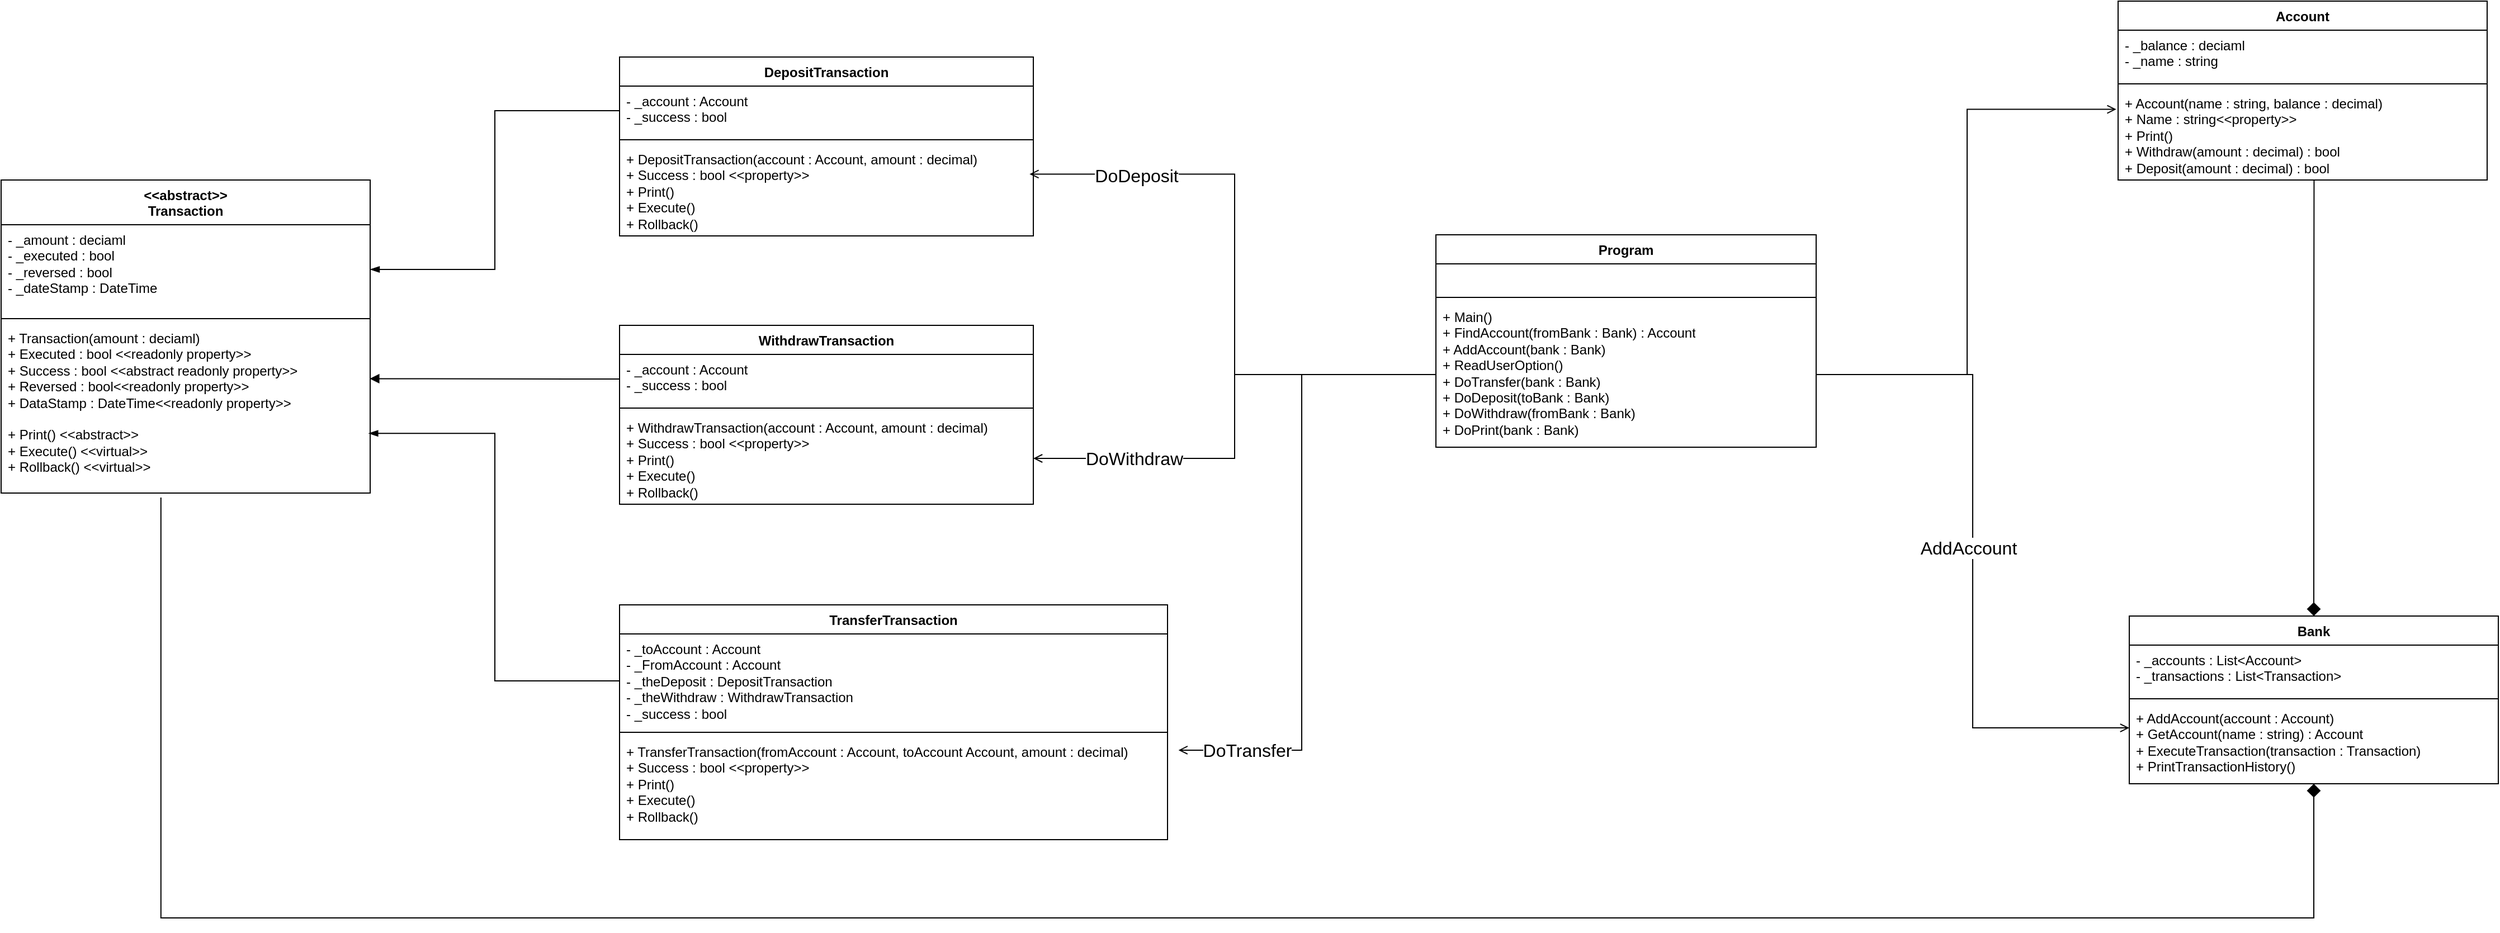 <mxfile version="24.7.8">
  <diagram name="Page-1" id="ZKMSozs6C3TS06lemmrx">
    <mxGraphModel dx="2780" dy="1013" grid="1" gridSize="10" guides="1" tooltips="1" connect="1" arrows="1" fold="1" page="1" pageScale="1" pageWidth="827" pageHeight="1169" math="0" shadow="0">
      <root>
        <mxCell id="0" />
        <mxCell id="1" parent="0" />
        <mxCell id="hdjxA7xfp_-qjUZ7qCTK-1" value="Program" style="swimlane;fontStyle=1;align=center;verticalAlign=top;childLayout=stackLayout;horizontal=1;startSize=26;horizontalStack=0;resizeParent=1;resizeParentMax=0;resizeLast=0;collapsible=1;marginBottom=0;whiteSpace=wrap;html=1;" parent="1" vertex="1">
          <mxGeometry x="870" y="919" width="340" height="190" as="geometry" />
        </mxCell>
        <mxCell id="hdjxA7xfp_-qjUZ7qCTK-2" value="&amp;nbsp;" style="text;strokeColor=none;fillColor=none;align=left;verticalAlign=top;spacingLeft=4;spacingRight=4;overflow=hidden;rotatable=0;points=[[0,0.5],[1,0.5]];portConstraint=eastwest;whiteSpace=wrap;html=1;" parent="hdjxA7xfp_-qjUZ7qCTK-1" vertex="1">
          <mxGeometry y="26" width="340" height="26" as="geometry" />
        </mxCell>
        <mxCell id="hdjxA7xfp_-qjUZ7qCTK-3" value="" style="line;strokeWidth=1;fillColor=none;align=left;verticalAlign=middle;spacingTop=-1;spacingLeft=3;spacingRight=3;rotatable=0;labelPosition=right;points=[];portConstraint=eastwest;strokeColor=inherit;" parent="hdjxA7xfp_-qjUZ7qCTK-1" vertex="1">
          <mxGeometry y="52" width="340" height="8" as="geometry" />
        </mxCell>
        <mxCell id="hdjxA7xfp_-qjUZ7qCTK-4" value="+ Main()&lt;div&gt;+ FindAccount(fromBank : Bank) : Account&lt;/div&gt;&lt;div&gt;+ AddAccount(bank : Bank)&lt;/div&gt;&lt;div&gt;+ ReadUserOption()&lt;/div&gt;&lt;div&gt;+ DoTransfer(bank : Bank)&lt;/div&gt;&lt;div&gt;+ DoDeposit(toBank : Bank)&lt;/div&gt;&lt;div&gt;+ DoWithdraw(fromBank : Bank)&lt;/div&gt;&lt;div&gt;+ DoPrint(bank : Bank)&lt;/div&gt;&lt;div&gt;&lt;br&gt;&lt;/div&gt;" style="text;strokeColor=none;fillColor=none;align=left;verticalAlign=top;spacingLeft=4;spacingRight=4;overflow=hidden;rotatable=0;points=[[0,0.5],[1,0.5]];portConstraint=eastwest;whiteSpace=wrap;html=1;" parent="hdjxA7xfp_-qjUZ7qCTK-1" vertex="1">
          <mxGeometry y="60" width="340" height="130" as="geometry" />
        </mxCell>
        <mxCell id="hdjxA7xfp_-qjUZ7qCTK-5" value="Account" style="swimlane;fontStyle=1;align=center;verticalAlign=top;childLayout=stackLayout;horizontal=1;startSize=26;horizontalStack=0;resizeParent=1;resizeParentMax=0;resizeLast=0;collapsible=1;marginBottom=0;whiteSpace=wrap;html=1;" parent="1" vertex="1">
          <mxGeometry x="1480" y="710" width="330" height="160" as="geometry" />
        </mxCell>
        <mxCell id="hdjxA7xfp_-qjUZ7qCTK-6" value="- _balance : deciaml&lt;div&gt;- _name : string&lt;/div&gt;" style="text;strokeColor=none;fillColor=none;align=left;verticalAlign=top;spacingLeft=4;spacingRight=4;overflow=hidden;rotatable=0;points=[[0,0.5],[1,0.5]];portConstraint=eastwest;whiteSpace=wrap;html=1;" parent="hdjxA7xfp_-qjUZ7qCTK-5" vertex="1">
          <mxGeometry y="26" width="330" height="44" as="geometry" />
        </mxCell>
        <mxCell id="hdjxA7xfp_-qjUZ7qCTK-7" value="" style="line;strokeWidth=1;fillColor=none;align=left;verticalAlign=middle;spacingTop=-1;spacingLeft=3;spacingRight=3;rotatable=0;labelPosition=right;points=[];portConstraint=eastwest;strokeColor=inherit;" parent="hdjxA7xfp_-qjUZ7qCTK-5" vertex="1">
          <mxGeometry y="70" width="330" height="8" as="geometry" />
        </mxCell>
        <mxCell id="hdjxA7xfp_-qjUZ7qCTK-8" value="+ Account(name : string, balance : decimal)&lt;div&gt;+ Name : string&amp;lt;&amp;lt;property&amp;gt;&amp;gt;&lt;/div&gt;&lt;div&gt;+ Print()&lt;/div&gt;&lt;div&gt;+ Withdraw(amount : decimal) : bool&lt;/div&gt;&lt;div&gt;+ Deposit(amount : decimal) : bool&lt;/div&gt;" style="text;strokeColor=none;fillColor=none;align=left;verticalAlign=top;spacingLeft=4;spacingRight=4;overflow=hidden;rotatable=0;points=[[0,0.5],[1,0.5]];portConstraint=eastwest;whiteSpace=wrap;html=1;" parent="hdjxA7xfp_-qjUZ7qCTK-5" vertex="1">
          <mxGeometry y="78" width="330" height="82" as="geometry" />
        </mxCell>
        <mxCell id="4W3P1GkmUXlb1_qf7TiF-18" style="edgeStyle=orthogonalEdgeStyle;rounded=0;orthogonalLoop=1;jettySize=auto;html=1;entryX=0.531;entryY=0.995;entryDx=0;entryDy=0;entryPerimeter=0;endArrow=none;endFill=0;startArrow=diamond;startFill=1;strokeWidth=1;startSize=10;" parent="1" source="hdjxA7xfp_-qjUZ7qCTK-9" target="hdjxA7xfp_-qjUZ7qCTK-8" edge="1">
          <mxGeometry relative="1" as="geometry">
            <mxPoint x="1655" y="880" as="targetPoint" />
          </mxGeometry>
        </mxCell>
        <mxCell id="hdjxA7xfp_-qjUZ7qCTK-9" value="Bank" style="swimlane;fontStyle=1;align=center;verticalAlign=top;childLayout=stackLayout;horizontal=1;startSize=26;horizontalStack=0;resizeParent=1;resizeParentMax=0;resizeLast=0;collapsible=1;marginBottom=0;whiteSpace=wrap;html=1;" parent="1" vertex="1">
          <mxGeometry x="1490" y="1260" width="330" height="150" as="geometry" />
        </mxCell>
        <mxCell id="hdjxA7xfp_-qjUZ7qCTK-10" value="- _accounts : List&amp;lt;Account&amp;gt;&lt;div&gt;- _transactions : List&amp;lt;Transaction&amp;gt;&lt;/div&gt;" style="text;strokeColor=none;fillColor=none;align=left;verticalAlign=top;spacingLeft=4;spacingRight=4;overflow=hidden;rotatable=0;points=[[0,0.5],[1,0.5]];portConstraint=eastwest;whiteSpace=wrap;html=1;" parent="hdjxA7xfp_-qjUZ7qCTK-9" vertex="1">
          <mxGeometry y="26" width="330" height="44" as="geometry" />
        </mxCell>
        <mxCell id="hdjxA7xfp_-qjUZ7qCTK-11" value="" style="line;strokeWidth=1;fillColor=none;align=left;verticalAlign=middle;spacingTop=-1;spacingLeft=3;spacingRight=3;rotatable=0;labelPosition=right;points=[];portConstraint=eastwest;strokeColor=inherit;" parent="hdjxA7xfp_-qjUZ7qCTK-9" vertex="1">
          <mxGeometry y="70" width="330" height="8" as="geometry" />
        </mxCell>
        <mxCell id="hdjxA7xfp_-qjUZ7qCTK-12" value="+ AddAccount(account : Account)&lt;div&gt;+ GetAccount(name : string) : Account&lt;/div&gt;&lt;div&gt;+ ExecuteTransaction(transaction : Transaction)&lt;/div&gt;&lt;div&gt;+ PrintTransactionHistory()&lt;/div&gt;" style="text;strokeColor=none;fillColor=none;align=left;verticalAlign=top;spacingLeft=4;spacingRight=4;overflow=hidden;rotatable=0;points=[[0,0.5],[1,0.5]];portConstraint=eastwest;whiteSpace=wrap;html=1;" parent="hdjxA7xfp_-qjUZ7qCTK-9" vertex="1">
          <mxGeometry y="78" width="330" height="72" as="geometry" />
        </mxCell>
        <mxCell id="hdjxA7xfp_-qjUZ7qCTK-13" value="&lt;div&gt;&amp;lt;&amp;lt;abstract&amp;gt;&amp;gt;&lt;/div&gt;Transaction" style="swimlane;fontStyle=1;align=center;verticalAlign=top;childLayout=stackLayout;horizontal=1;startSize=40;horizontalStack=0;resizeParent=1;resizeParentMax=0;resizeLast=0;collapsible=1;marginBottom=0;whiteSpace=wrap;html=1;" parent="1" vertex="1">
          <mxGeometry x="-413" y="870" width="330" height="280" as="geometry" />
        </mxCell>
        <mxCell id="hdjxA7xfp_-qjUZ7qCTK-14" value="- _amount : deciaml&lt;div&gt;- _executed : bool&lt;/div&gt;&lt;div&gt;- _reversed : bool&lt;/div&gt;&lt;div&gt;- _dateStamp : DateTime&lt;/div&gt;" style="text;strokeColor=none;fillColor=none;align=left;verticalAlign=top;spacingLeft=4;spacingRight=4;overflow=hidden;rotatable=0;points=[[0,0.5],[1,0.5]];portConstraint=eastwest;whiteSpace=wrap;html=1;" parent="hdjxA7xfp_-qjUZ7qCTK-13" vertex="1">
          <mxGeometry y="40" width="330" height="80" as="geometry" />
        </mxCell>
        <mxCell id="hdjxA7xfp_-qjUZ7qCTK-15" value="" style="line;strokeWidth=1;fillColor=none;align=left;verticalAlign=middle;spacingTop=-1;spacingLeft=3;spacingRight=3;rotatable=0;labelPosition=right;points=[];portConstraint=eastwest;strokeColor=inherit;" parent="hdjxA7xfp_-qjUZ7qCTK-13" vertex="1">
          <mxGeometry y="120" width="330" height="8" as="geometry" />
        </mxCell>
        <mxCell id="hdjxA7xfp_-qjUZ7qCTK-16" value="+ Transaction(amount : deciaml)&lt;div&gt;+ Executed : bool &amp;lt;&amp;lt;readonly property&amp;gt;&amp;gt;&lt;/div&gt;&lt;div&gt;+ Success : bool &amp;lt;&amp;lt;abstract readonly property&amp;gt;&amp;gt;&lt;/div&gt;&lt;div&gt;+ Reversed : bool&amp;lt;&amp;lt;readonly property&amp;gt;&amp;gt;&lt;/div&gt;&lt;div&gt;+ DataStamp : DateTime&amp;lt;&amp;lt;readonly property&amp;gt;&amp;gt;&lt;/div&gt;&lt;div&gt;&lt;br&gt;&lt;/div&gt;&lt;div&gt;+ Print() &amp;lt;&amp;lt;abstract&amp;gt;&amp;gt;&lt;/div&gt;&lt;div&gt;+ Execute() &amp;lt;&amp;lt;virtual&amp;gt;&amp;gt;&lt;/div&gt;&lt;div&gt;+ Rollback() &amp;lt;&amp;lt;virtual&amp;gt;&amp;gt;&lt;/div&gt;&lt;div&gt;&lt;br&gt;&lt;/div&gt;&lt;div&gt;&lt;br&gt;&lt;/div&gt;" style="text;strokeColor=none;fillColor=none;align=left;verticalAlign=top;spacingLeft=4;spacingRight=4;overflow=hidden;rotatable=0;points=[[0,0.5],[1,0.5]];portConstraint=eastwest;whiteSpace=wrap;html=1;" parent="hdjxA7xfp_-qjUZ7qCTK-13" vertex="1">
          <mxGeometry y="128" width="330" height="152" as="geometry" />
        </mxCell>
        <mxCell id="4W3P1GkmUXlb1_qf7TiF-1" value="DepositTransaction" style="swimlane;fontStyle=1;align=center;verticalAlign=top;childLayout=stackLayout;horizontal=1;startSize=26;horizontalStack=0;resizeParent=1;resizeParentMax=0;resizeLast=0;collapsible=1;marginBottom=0;whiteSpace=wrap;html=1;" parent="1" vertex="1">
          <mxGeometry x="140" y="760" width="370" height="160" as="geometry" />
        </mxCell>
        <mxCell id="4W3P1GkmUXlb1_qf7TiF-2" value="- _account : Account&lt;div&gt;- _success : bool&lt;/div&gt;" style="text;strokeColor=none;fillColor=none;align=left;verticalAlign=top;spacingLeft=4;spacingRight=4;overflow=hidden;rotatable=0;points=[[0,0.5],[1,0.5]];portConstraint=eastwest;whiteSpace=wrap;html=1;" parent="4W3P1GkmUXlb1_qf7TiF-1" vertex="1">
          <mxGeometry y="26" width="370" height="44" as="geometry" />
        </mxCell>
        <mxCell id="4W3P1GkmUXlb1_qf7TiF-3" value="" style="line;strokeWidth=1;fillColor=none;align=left;verticalAlign=middle;spacingTop=-1;spacingLeft=3;spacingRight=3;rotatable=0;labelPosition=right;points=[];portConstraint=eastwest;strokeColor=inherit;" parent="4W3P1GkmUXlb1_qf7TiF-1" vertex="1">
          <mxGeometry y="70" width="370" height="8" as="geometry" />
        </mxCell>
        <mxCell id="4W3P1GkmUXlb1_qf7TiF-4" value="+ DepositTransaction(account : Account, amount : decimal)&lt;div&gt;+ Success : bool &amp;lt;&amp;lt;property&amp;gt;&amp;gt;&lt;/div&gt;&lt;div&gt;+ Print()&lt;/div&gt;&lt;div&gt;+ Execute()&lt;/div&gt;&lt;div&gt;+ Rollback()&lt;/div&gt;" style="text;strokeColor=none;fillColor=none;align=left;verticalAlign=top;spacingLeft=4;spacingRight=4;overflow=hidden;rotatable=0;points=[[0,0.5],[1,0.5]];portConstraint=eastwest;whiteSpace=wrap;html=1;" parent="4W3P1GkmUXlb1_qf7TiF-1" vertex="1">
          <mxGeometry y="78" width="370" height="82" as="geometry" />
        </mxCell>
        <mxCell id="4W3P1GkmUXlb1_qf7TiF-5" value="WithdrawTransaction" style="swimlane;fontStyle=1;align=center;verticalAlign=top;childLayout=stackLayout;horizontal=1;startSize=26;horizontalStack=0;resizeParent=1;resizeParentMax=0;resizeLast=0;collapsible=1;marginBottom=0;whiteSpace=wrap;html=1;" parent="1" vertex="1">
          <mxGeometry x="140" y="1000" width="370" height="160" as="geometry" />
        </mxCell>
        <mxCell id="4W3P1GkmUXlb1_qf7TiF-6" value="- _account : Account&lt;div&gt;- _success : bool&lt;/div&gt;" style="text;strokeColor=none;fillColor=none;align=left;verticalAlign=top;spacingLeft=4;spacingRight=4;overflow=hidden;rotatable=0;points=[[0,0.5],[1,0.5]];portConstraint=eastwest;whiteSpace=wrap;html=1;" parent="4W3P1GkmUXlb1_qf7TiF-5" vertex="1">
          <mxGeometry y="26" width="370" height="44" as="geometry" />
        </mxCell>
        <mxCell id="4W3P1GkmUXlb1_qf7TiF-7" value="" style="line;strokeWidth=1;fillColor=none;align=left;verticalAlign=middle;spacingTop=-1;spacingLeft=3;spacingRight=3;rotatable=0;labelPosition=right;points=[];portConstraint=eastwest;strokeColor=inherit;" parent="4W3P1GkmUXlb1_qf7TiF-5" vertex="1">
          <mxGeometry y="70" width="370" height="8" as="geometry" />
        </mxCell>
        <mxCell id="4W3P1GkmUXlb1_qf7TiF-8" value="+ WithdrawTransaction(account : Account, amount : decimal)&lt;div&gt;+ Success : bool &amp;lt;&amp;lt;property&amp;gt;&amp;gt;&lt;/div&gt;&lt;div&gt;+ Print()&lt;/div&gt;&lt;div&gt;+ Execute()&lt;/div&gt;&lt;div&gt;+ Rollback()&lt;/div&gt;" style="text;strokeColor=none;fillColor=none;align=left;verticalAlign=top;spacingLeft=4;spacingRight=4;overflow=hidden;rotatable=0;points=[[0,0.5],[1,0.5]];portConstraint=eastwest;whiteSpace=wrap;html=1;" parent="4W3P1GkmUXlb1_qf7TiF-5" vertex="1">
          <mxGeometry y="78" width="370" height="82" as="geometry" />
        </mxCell>
        <mxCell id="4W3P1GkmUXlb1_qf7TiF-9" value="TransferTransaction" style="swimlane;fontStyle=1;align=center;verticalAlign=top;childLayout=stackLayout;horizontal=1;startSize=26;horizontalStack=0;resizeParent=1;resizeParentMax=0;resizeLast=0;collapsible=1;marginBottom=0;whiteSpace=wrap;html=1;" parent="1" vertex="1">
          <mxGeometry x="140" y="1250" width="490" height="210" as="geometry" />
        </mxCell>
        <mxCell id="4W3P1GkmUXlb1_qf7TiF-10" value="- _toAccount : Account&lt;div&gt;- _FromAccount : Account&lt;br&gt;&lt;div&gt;- _theDeposit : DepositTransaction&lt;/div&gt;&lt;/div&gt;&lt;div&gt;- _theWithdraw : WithdrawTransaction&lt;/div&gt;&lt;div&gt;- _success : bool&lt;/div&gt;" style="text;strokeColor=none;fillColor=none;align=left;verticalAlign=top;spacingLeft=4;spacingRight=4;overflow=hidden;rotatable=0;points=[[0,0.5],[1,0.5]];portConstraint=eastwest;whiteSpace=wrap;html=1;" parent="4W3P1GkmUXlb1_qf7TiF-9" vertex="1">
          <mxGeometry y="26" width="490" height="84" as="geometry" />
        </mxCell>
        <mxCell id="4W3P1GkmUXlb1_qf7TiF-11" value="" style="line;strokeWidth=1;fillColor=none;align=left;verticalAlign=middle;spacingTop=-1;spacingLeft=3;spacingRight=3;rotatable=0;labelPosition=right;points=[];portConstraint=eastwest;strokeColor=inherit;" parent="4W3P1GkmUXlb1_qf7TiF-9" vertex="1">
          <mxGeometry y="110" width="490" height="8" as="geometry" />
        </mxCell>
        <mxCell id="4W3P1GkmUXlb1_qf7TiF-12" value="+ TransferTransaction(fromAccount : Account, toAccount Account, amount : decimal)&lt;div&gt;+ Success : bool &amp;lt;&amp;lt;property&amp;gt;&amp;gt;&lt;/div&gt;&lt;div&gt;+ Print()&lt;/div&gt;&lt;div&gt;+ Execute()&lt;/div&gt;&lt;div&gt;+ Rollback()&lt;/div&gt;" style="text;strokeColor=none;fillColor=none;align=left;verticalAlign=top;spacingLeft=4;spacingRight=4;overflow=hidden;rotatable=0;points=[[0,0.5],[1,0.5]];portConstraint=eastwest;whiteSpace=wrap;html=1;" parent="4W3P1GkmUXlb1_qf7TiF-9" vertex="1">
          <mxGeometry y="118" width="490" height="92" as="geometry" />
        </mxCell>
        <mxCell id="4W3P1GkmUXlb1_qf7TiF-13" style="edgeStyle=orthogonalEdgeStyle;rounded=0;orthogonalLoop=1;jettySize=auto;html=1;entryX=-0.005;entryY=0.229;entryDx=0;entryDy=0;entryPerimeter=0;endArrow=open;endFill=0;" parent="1" source="hdjxA7xfp_-qjUZ7qCTK-4" target="hdjxA7xfp_-qjUZ7qCTK-8" edge="1">
          <mxGeometry relative="1" as="geometry" />
        </mxCell>
        <mxCell id="4W3P1GkmUXlb1_qf7TiF-14" style="edgeStyle=orthogonalEdgeStyle;rounded=0;orthogonalLoop=1;jettySize=auto;html=1;exitX=1;exitY=0.5;exitDx=0;exitDy=0;entryX=0;entryY=0.306;entryDx=0;entryDy=0;entryPerimeter=0;endArrow=open;endFill=0;" parent="1" source="hdjxA7xfp_-qjUZ7qCTK-4" target="hdjxA7xfp_-qjUZ7qCTK-12" edge="1">
          <mxGeometry relative="1" as="geometry">
            <Array as="points">
              <mxPoint x="1350" y="1044" />
              <mxPoint x="1350" y="1360" />
            </Array>
          </mxGeometry>
        </mxCell>
        <mxCell id="4W3P1GkmUXlb1_qf7TiF-26" value="&lt;font style=&quot;font-size: 16px;&quot;&gt;AddAccount&lt;/font&gt;" style="edgeLabel;html=1;align=center;verticalAlign=middle;resizable=0;points=[];" parent="4W3P1GkmUXlb1_qf7TiF-14" vertex="1" connectable="0">
          <mxGeometry x="-0.012" y="-4" relative="1" as="geometry">
            <mxPoint as="offset" />
          </mxGeometry>
        </mxCell>
        <mxCell id="4W3P1GkmUXlb1_qf7TiF-15" style="edgeStyle=orthogonalEdgeStyle;rounded=0;orthogonalLoop=1;jettySize=auto;html=1;exitX=0;exitY=0.5;exitDx=0;exitDy=0;entryX=1;entryY=0.5;entryDx=0;entryDy=0;endArrow=blockThin;endFill=1;" parent="1" source="4W3P1GkmUXlb1_qf7TiF-2" target="hdjxA7xfp_-qjUZ7qCTK-14" edge="1">
          <mxGeometry relative="1" as="geometry" />
        </mxCell>
        <mxCell id="4W3P1GkmUXlb1_qf7TiF-16" style="rounded=0;orthogonalLoop=1;jettySize=auto;html=1;exitX=0;exitY=0.5;exitDx=0;exitDy=0;endArrow=block;endFill=1;entryX=0.999;entryY=0.327;entryDx=0;entryDy=0;entryPerimeter=0;" parent="1" source="4W3P1GkmUXlb1_qf7TiF-6" target="hdjxA7xfp_-qjUZ7qCTK-16" edge="1">
          <mxGeometry relative="1" as="geometry">
            <mxPoint x="-100" y="1040" as="targetPoint" />
          </mxGeometry>
        </mxCell>
        <mxCell id="4W3P1GkmUXlb1_qf7TiF-17" style="edgeStyle=orthogonalEdgeStyle;rounded=0;orthogonalLoop=1;jettySize=auto;html=1;entryX=0.996;entryY=0.649;entryDx=0;entryDy=0;entryPerimeter=0;endArrow=blockThin;endFill=1;" parent="1" source="4W3P1GkmUXlb1_qf7TiF-10" target="hdjxA7xfp_-qjUZ7qCTK-16" edge="1">
          <mxGeometry relative="1" as="geometry" />
        </mxCell>
        <mxCell id="4W3P1GkmUXlb1_qf7TiF-19" style="edgeStyle=orthogonalEdgeStyle;rounded=0;orthogonalLoop=1;jettySize=auto;html=1;entryX=0.991;entryY=0.326;entryDx=0;entryDy=0;entryPerimeter=0;endArrow=open;endFill=0;" parent="1" source="hdjxA7xfp_-qjUZ7qCTK-4" target="4W3P1GkmUXlb1_qf7TiF-4" edge="1">
          <mxGeometry relative="1" as="geometry" />
        </mxCell>
        <mxCell id="4W3P1GkmUXlb1_qf7TiF-22" value="&lt;font style=&quot;font-size: 16px;&quot;&gt;DoDeposit&lt;/font&gt;" style="edgeLabel;html=1;align=center;verticalAlign=middle;resizable=0;points=[];" parent="4W3P1GkmUXlb1_qf7TiF-19" vertex="1" connectable="0">
          <mxGeometry x="0.65" y="1" relative="1" as="geometry">
            <mxPoint as="offset" />
          </mxGeometry>
        </mxCell>
        <mxCell id="4W3P1GkmUXlb1_qf7TiF-20" style="edgeStyle=orthogonalEdgeStyle;rounded=0;orthogonalLoop=1;jettySize=auto;html=1;entryX=1;entryY=0.5;entryDx=0;entryDy=0;endArrow=open;endFill=0;" parent="1" source="hdjxA7xfp_-qjUZ7qCTK-4" target="4W3P1GkmUXlb1_qf7TiF-8" edge="1">
          <mxGeometry relative="1" as="geometry" />
        </mxCell>
        <mxCell id="4W3P1GkmUXlb1_qf7TiF-23" value="&lt;font style=&quot;font-size: 16px;&quot;&gt;DoWithdraw&lt;/font&gt;" style="edgeLabel;html=1;align=center;verticalAlign=middle;resizable=0;points=[];" parent="4W3P1GkmUXlb1_qf7TiF-20" vertex="1" connectable="0">
          <mxGeometry x="0.755" y="-1" relative="1" as="geometry">
            <mxPoint x="36" y="1" as="offset" />
          </mxGeometry>
        </mxCell>
        <mxCell id="4W3P1GkmUXlb1_qf7TiF-21" style="edgeStyle=orthogonalEdgeStyle;rounded=0;orthogonalLoop=1;jettySize=auto;html=1;exitX=0;exitY=0.5;exitDx=0;exitDy=0;entryX=1.02;entryY=0.13;entryDx=0;entryDy=0;entryPerimeter=0;endArrow=open;endFill=0;" parent="1" source="hdjxA7xfp_-qjUZ7qCTK-4" target="4W3P1GkmUXlb1_qf7TiF-12" edge="1">
          <mxGeometry relative="1" as="geometry" />
        </mxCell>
        <mxCell id="4W3P1GkmUXlb1_qf7TiF-24" value="&lt;font style=&quot;font-size: 16px;&quot;&gt;DoTransfer&lt;/font&gt;" style="edgeLabel;html=1;align=center;verticalAlign=middle;resizable=0;points=[];" parent="4W3P1GkmUXlb1_qf7TiF-21" vertex="1" connectable="0">
          <mxGeometry x="0.722" relative="1" as="geometry">
            <mxPoint x="-18" as="offset" />
          </mxGeometry>
        </mxCell>
        <mxCell id="4W3P1GkmUXlb1_qf7TiF-25" style="edgeStyle=orthogonalEdgeStyle;rounded=0;orthogonalLoop=1;jettySize=auto;html=1;entryX=0.433;entryY=1.026;entryDx=0;entryDy=0;entryPerimeter=0;endArrow=none;endFill=0;startArrow=diamond;startFill=1;startSize=10;" parent="1" source="hdjxA7xfp_-qjUZ7qCTK-12" target="hdjxA7xfp_-qjUZ7qCTK-16" edge="1">
          <mxGeometry relative="1" as="geometry">
            <mxPoint x="-270" y="1170" as="targetPoint" />
            <Array as="points">
              <mxPoint x="1655" y="1530" />
              <mxPoint x="-270" y="1530" />
            </Array>
          </mxGeometry>
        </mxCell>
      </root>
    </mxGraphModel>
  </diagram>
</mxfile>
